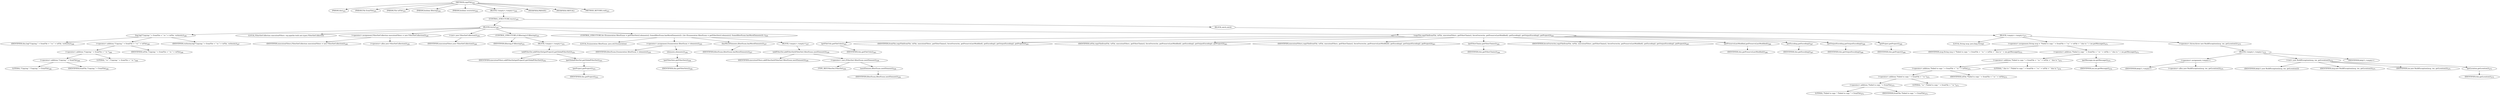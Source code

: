 digraph "copyFile" {  
"645" [label = <(METHOD,copyFile)<SUB>243</SUB>> ]
"39" [label = <(PARAM,this)<SUB>243</SUB>> ]
"646" [label = <(PARAM,File fromFile)<SUB>243</SUB>> ]
"647" [label = <(PARAM,File toFile)<SUB>243</SUB>> ]
"648" [label = <(PARAM,boolean filtering)<SUB>244</SUB>> ]
"649" [label = <(PARAM,boolean overwrite)<SUB>244</SUB>> ]
"650" [label = <(BLOCK,&lt;empty&gt;,&lt;empty&gt;)<SUB>244</SUB>> ]
"651" [label = <(CONTROL_STRUCTURE,try,try)<SUB>245</SUB>> ]
"652" [label = <(BLOCK,try,try)<SUB>245</SUB>> ]
"653" [label = <(log,log(&quot;Copying &quot; + fromFile + &quot; to &quot; + toFile, verbosity))<SUB>246</SUB>> ]
"38" [label = <(IDENTIFIER,this,log(&quot;Copying &quot; + fromFile + &quot; to &quot; + toFile, verbosity))<SUB>246</SUB>> ]
"654" [label = <(&lt;operator&gt;.addition,&quot;Copying &quot; + fromFile + &quot; to &quot; + toFile)<SUB>246</SUB>> ]
"655" [label = <(&lt;operator&gt;.addition,&quot;Copying &quot; + fromFile + &quot; to &quot;)<SUB>246</SUB>> ]
"656" [label = <(&lt;operator&gt;.addition,&quot;Copying &quot; + fromFile)<SUB>246</SUB>> ]
"657" [label = <(LITERAL,&quot;Copying &quot;,&quot;Copying &quot; + fromFile)<SUB>246</SUB>> ]
"658" [label = <(IDENTIFIER,fromFile,&quot;Copying &quot; + fromFile)<SUB>246</SUB>> ]
"659" [label = <(LITERAL,&quot; to &quot;,&quot;Copying &quot; + fromFile + &quot; to &quot;)<SUB>246</SUB>> ]
"660" [label = <(IDENTIFIER,toFile,&quot;Copying &quot; + fromFile + &quot; to &quot; + toFile)<SUB>246</SUB>> ]
"661" [label = <(IDENTIFIER,verbosity,log(&quot;Copying &quot; + fromFile + &quot; to &quot; + toFile, verbosity))<SUB>247</SUB>> ]
"41" [label = <(LOCAL,FilterSetCollection executionFilters: org.apache.tools.ant.types.FilterSetCollection)> ]
"662" [label = <(&lt;operator&gt;.assignment,FilterSetCollection executionFilters = new FilterSetCollection())<SUB>249</SUB>> ]
"663" [label = <(IDENTIFIER,executionFilters,FilterSetCollection executionFilters = new FilterSetCollection())<SUB>249</SUB>> ]
"664" [label = <(&lt;operator&gt;.alloc,new FilterSetCollection())<SUB>250</SUB>> ]
"665" [label = <(&lt;init&gt;,new FilterSetCollection())<SUB>250</SUB>> ]
"40" [label = <(IDENTIFIER,executionFilters,new FilterSetCollection())<SUB>249</SUB>> ]
"666" [label = <(CONTROL_STRUCTURE,if (filtering),if (filtering))<SUB>251</SUB>> ]
"667" [label = <(IDENTIFIER,filtering,if (filtering))<SUB>251</SUB>> ]
"668" [label = <(BLOCK,&lt;empty&gt;,&lt;empty&gt;)<SUB>251</SUB>> ]
"669" [label = <(addFilterSet,addFilterSet(getProject().getGlobalFilterSet()))<SUB>252</SUB>> ]
"670" [label = <(IDENTIFIER,executionFilters,addFilterSet(getProject().getGlobalFilterSet()))<SUB>252</SUB>> ]
"671" [label = <(getGlobalFilterSet,getGlobalFilterSet())<SUB>253</SUB>> ]
"672" [label = <(getProject,getProject())<SUB>253</SUB>> ]
"42" [label = <(IDENTIFIER,this,getProject())<SUB>253</SUB>> ]
"673" [label = <(CONTROL_STRUCTURE,for (Enumeration filterEnum = getFilterSets().elements(); Some(filterEnum.hasMoreElements()); ),for (Enumeration filterEnum = getFilterSets().elements(); Some(filterEnum.hasMoreElements()); ))<SUB>255</SUB>> ]
"674" [label = <(LOCAL,Enumeration filterEnum: java.util.Enumeration)> ]
"675" [label = <(&lt;operator&gt;.assignment,Enumeration filterEnum = elements())<SUB>255</SUB>> ]
"676" [label = <(IDENTIFIER,filterEnum,Enumeration filterEnum = elements())<SUB>255</SUB>> ]
"677" [label = <(elements,elements())<SUB>256</SUB>> ]
"678" [label = <(getFilterSets,getFilterSets())<SUB>256</SUB>> ]
"43" [label = <(IDENTIFIER,this,getFilterSets())<SUB>256</SUB>> ]
"679" [label = <(hasMoreElements,filterEnum.hasMoreElements())<SUB>257</SUB>> ]
"680" [label = <(IDENTIFIER,filterEnum,filterEnum.hasMoreElements())<SUB>257</SUB>> ]
"681" [label = <(BLOCK,&lt;empty&gt;,&lt;empty&gt;)<SUB>257</SUB>> ]
"682" [label = <(addFilterSet,addFilterSet((FilterSet) filterEnum.nextElement()))<SUB>258</SUB>> ]
"683" [label = <(IDENTIFIER,executionFilters,addFilterSet((FilterSet) filterEnum.nextElement()))<SUB>258</SUB>> ]
"684" [label = <(&lt;operator&gt;.cast,(FilterSet) filterEnum.nextElement())<SUB>259</SUB>> ]
"685" [label = <(TYPE_REF,FilterSet,FilterSet)<SUB>259</SUB>> ]
"686" [label = <(nextElement,filterEnum.nextElement())<SUB>259</SUB>> ]
"687" [label = <(IDENTIFIER,filterEnum,filterEnum.nextElement())<SUB>259</SUB>> ]
"688" [label = <(copyFile,copyFile(fromFile, toFile, executionFilters, getFilterChains(), forceOverwrite, getPreserveLastModified(), getEncoding(), getOutputEncoding(), getProject()))<SUB>263</SUB>> ]
"689" [label = <(getFileUtils,getFileUtils())<SUB>263</SUB>> ]
"49" [label = <(IDENTIFIER,this,getFileUtils())<SUB>263</SUB>> ]
"690" [label = <(IDENTIFIER,fromFile,copyFile(fromFile, toFile, executionFilters, getFilterChains(), forceOverwrite, getPreserveLastModified(), getEncoding(), getOutputEncoding(), getProject()))<SUB>263</SUB>> ]
"691" [label = <(IDENTIFIER,toFile,copyFile(fromFile, toFile, executionFilters, getFilterChains(), forceOverwrite, getPreserveLastModified(), getEncoding(), getOutputEncoding(), getProject()))<SUB>263</SUB>> ]
"692" [label = <(IDENTIFIER,executionFilters,copyFile(fromFile, toFile, executionFilters, getFilterChains(), forceOverwrite, getPreserveLastModified(), getEncoding(), getOutputEncoding(), getProject()))<SUB>263</SUB>> ]
"693" [label = <(getFilterChains,getFilterChains())<SUB>264</SUB>> ]
"44" [label = <(IDENTIFIER,this,getFilterChains())<SUB>264</SUB>> ]
"694" [label = <(IDENTIFIER,forceOverwrite,copyFile(fromFile, toFile, executionFilters, getFilterChains(), forceOverwrite, getPreserveLastModified(), getEncoding(), getOutputEncoding(), getProject()))<SUB>265</SUB>> ]
"695" [label = <(getPreserveLastModified,getPreserveLastModified())<SUB>266</SUB>> ]
"45" [label = <(IDENTIFIER,this,getPreserveLastModified())<SUB>266</SUB>> ]
"696" [label = <(getEncoding,getEncoding())<SUB>267</SUB>> ]
"46" [label = <(IDENTIFIER,this,getEncoding())<SUB>267</SUB>> ]
"697" [label = <(getOutputEncoding,getOutputEncoding())<SUB>268</SUB>> ]
"47" [label = <(IDENTIFIER,this,getOutputEncoding())<SUB>268</SUB>> ]
"698" [label = <(getProject,getProject())<SUB>269</SUB>> ]
"48" [label = <(IDENTIFIER,this,getProject())<SUB>269</SUB>> ]
"699" [label = <(BLOCK,catch,catch)> ]
"700" [label = <(BLOCK,&lt;empty&gt;,&lt;empty&gt;)<SUB>271</SUB>> ]
"701" [label = <(LOCAL,String msg: java.lang.String)> ]
"702" [label = <(&lt;operator&gt;.assignment,String msg = &quot;Failed to copy &quot; + fromFile + &quot; to &quot; + toFile + &quot; due to &quot; + ioe.getMessage())<SUB>272</SUB>> ]
"703" [label = <(IDENTIFIER,msg,String msg = &quot;Failed to copy &quot; + fromFile + &quot; to &quot; + toFile + &quot; due to &quot; + ioe.getMessage())<SUB>272</SUB>> ]
"704" [label = <(&lt;operator&gt;.addition,&quot;Failed to copy &quot; + fromFile + &quot; to &quot; + toFile + &quot; due to &quot; + ioe.getMessage())<SUB>272</SUB>> ]
"705" [label = <(&lt;operator&gt;.addition,&quot;Failed to copy &quot; + fromFile + &quot; to &quot; + toFile + &quot; due to &quot;)<SUB>272</SUB>> ]
"706" [label = <(&lt;operator&gt;.addition,&quot;Failed to copy &quot; + fromFile + &quot; to &quot; + toFile)<SUB>272</SUB>> ]
"707" [label = <(&lt;operator&gt;.addition,&quot;Failed to copy &quot; + fromFile + &quot; to &quot;)<SUB>272</SUB>> ]
"708" [label = <(&lt;operator&gt;.addition,&quot;Failed to copy &quot; + fromFile)<SUB>272</SUB>> ]
"709" [label = <(LITERAL,&quot;Failed to copy &quot;,&quot;Failed to copy &quot; + fromFile)<SUB>272</SUB>> ]
"710" [label = <(IDENTIFIER,fromFile,&quot;Failed to copy &quot; + fromFile)<SUB>272</SUB>> ]
"711" [label = <(LITERAL,&quot; to &quot;,&quot;Failed to copy &quot; + fromFile + &quot; to &quot;)<SUB>273</SUB>> ]
"712" [label = <(IDENTIFIER,toFile,&quot;Failed to copy &quot; + fromFile + &quot; to &quot; + toFile)<SUB>273</SUB>> ]
"713" [label = <(LITERAL,&quot; due to &quot;,&quot;Failed to copy &quot; + fromFile + &quot; to &quot; + toFile + &quot; due to &quot;)<SUB>274</SUB>> ]
"714" [label = <(getMessage,ioe.getMessage())<SUB>274</SUB>> ]
"715" [label = <(IDENTIFIER,ioe,ioe.getMessage())<SUB>274</SUB>> ]
"716" [label = <(&lt;operator&gt;.throw,throw new BuildException(msg, ioe, getLocation());)<SUB>275</SUB>> ]
"717" [label = <(BLOCK,&lt;empty&gt;,&lt;empty&gt;)<SUB>275</SUB>> ]
"718" [label = <(&lt;operator&gt;.assignment,&lt;empty&gt;)> ]
"719" [label = <(IDENTIFIER,$obj11,&lt;empty&gt;)> ]
"720" [label = <(&lt;operator&gt;.alloc,new BuildException(msg, ioe, getLocation()))<SUB>275</SUB>> ]
"721" [label = <(&lt;init&gt;,new BuildException(msg, ioe, getLocation()))<SUB>275</SUB>> ]
"722" [label = <(IDENTIFIER,$obj11,new BuildException(msg, ioe, getLocation()))> ]
"723" [label = <(IDENTIFIER,msg,new BuildException(msg, ioe, getLocation()))<SUB>275</SUB>> ]
"724" [label = <(IDENTIFIER,ioe,new BuildException(msg, ioe, getLocation()))<SUB>275</SUB>> ]
"725" [label = <(getLocation,getLocation())<SUB>275</SUB>> ]
"50" [label = <(IDENTIFIER,this,getLocation())<SUB>275</SUB>> ]
"726" [label = <(IDENTIFIER,$obj11,&lt;empty&gt;)> ]
"727" [label = <(MODIFIER,PRIVATE)> ]
"728" [label = <(MODIFIER,VIRTUAL)> ]
"729" [label = <(METHOD_RETURN,void)<SUB>243</SUB>> ]
  "645" -> "39" 
  "645" -> "646" 
  "645" -> "647" 
  "645" -> "648" 
  "645" -> "649" 
  "645" -> "650" 
  "645" -> "727" 
  "645" -> "728" 
  "645" -> "729" 
  "650" -> "651" 
  "651" -> "652" 
  "651" -> "699" 
  "652" -> "653" 
  "652" -> "41" 
  "652" -> "662" 
  "652" -> "665" 
  "652" -> "666" 
  "652" -> "673" 
  "652" -> "688" 
  "653" -> "38" 
  "653" -> "654" 
  "653" -> "661" 
  "654" -> "655" 
  "654" -> "660" 
  "655" -> "656" 
  "655" -> "659" 
  "656" -> "657" 
  "656" -> "658" 
  "662" -> "663" 
  "662" -> "664" 
  "665" -> "40" 
  "666" -> "667" 
  "666" -> "668" 
  "668" -> "669" 
  "669" -> "670" 
  "669" -> "671" 
  "671" -> "672" 
  "672" -> "42" 
  "673" -> "674" 
  "673" -> "675" 
  "673" -> "679" 
  "673" -> "681" 
  "675" -> "676" 
  "675" -> "677" 
  "677" -> "678" 
  "678" -> "43" 
  "679" -> "680" 
  "681" -> "682" 
  "682" -> "683" 
  "682" -> "684" 
  "684" -> "685" 
  "684" -> "686" 
  "686" -> "687" 
  "688" -> "689" 
  "688" -> "690" 
  "688" -> "691" 
  "688" -> "692" 
  "688" -> "693" 
  "688" -> "694" 
  "688" -> "695" 
  "688" -> "696" 
  "688" -> "697" 
  "688" -> "698" 
  "689" -> "49" 
  "693" -> "44" 
  "695" -> "45" 
  "696" -> "46" 
  "697" -> "47" 
  "698" -> "48" 
  "699" -> "700" 
  "700" -> "701" 
  "700" -> "702" 
  "700" -> "716" 
  "702" -> "703" 
  "702" -> "704" 
  "704" -> "705" 
  "704" -> "714" 
  "705" -> "706" 
  "705" -> "713" 
  "706" -> "707" 
  "706" -> "712" 
  "707" -> "708" 
  "707" -> "711" 
  "708" -> "709" 
  "708" -> "710" 
  "714" -> "715" 
  "716" -> "717" 
  "717" -> "718" 
  "717" -> "721" 
  "717" -> "726" 
  "718" -> "719" 
  "718" -> "720" 
  "721" -> "722" 
  "721" -> "723" 
  "721" -> "724" 
  "721" -> "725" 
  "725" -> "50" 
}
